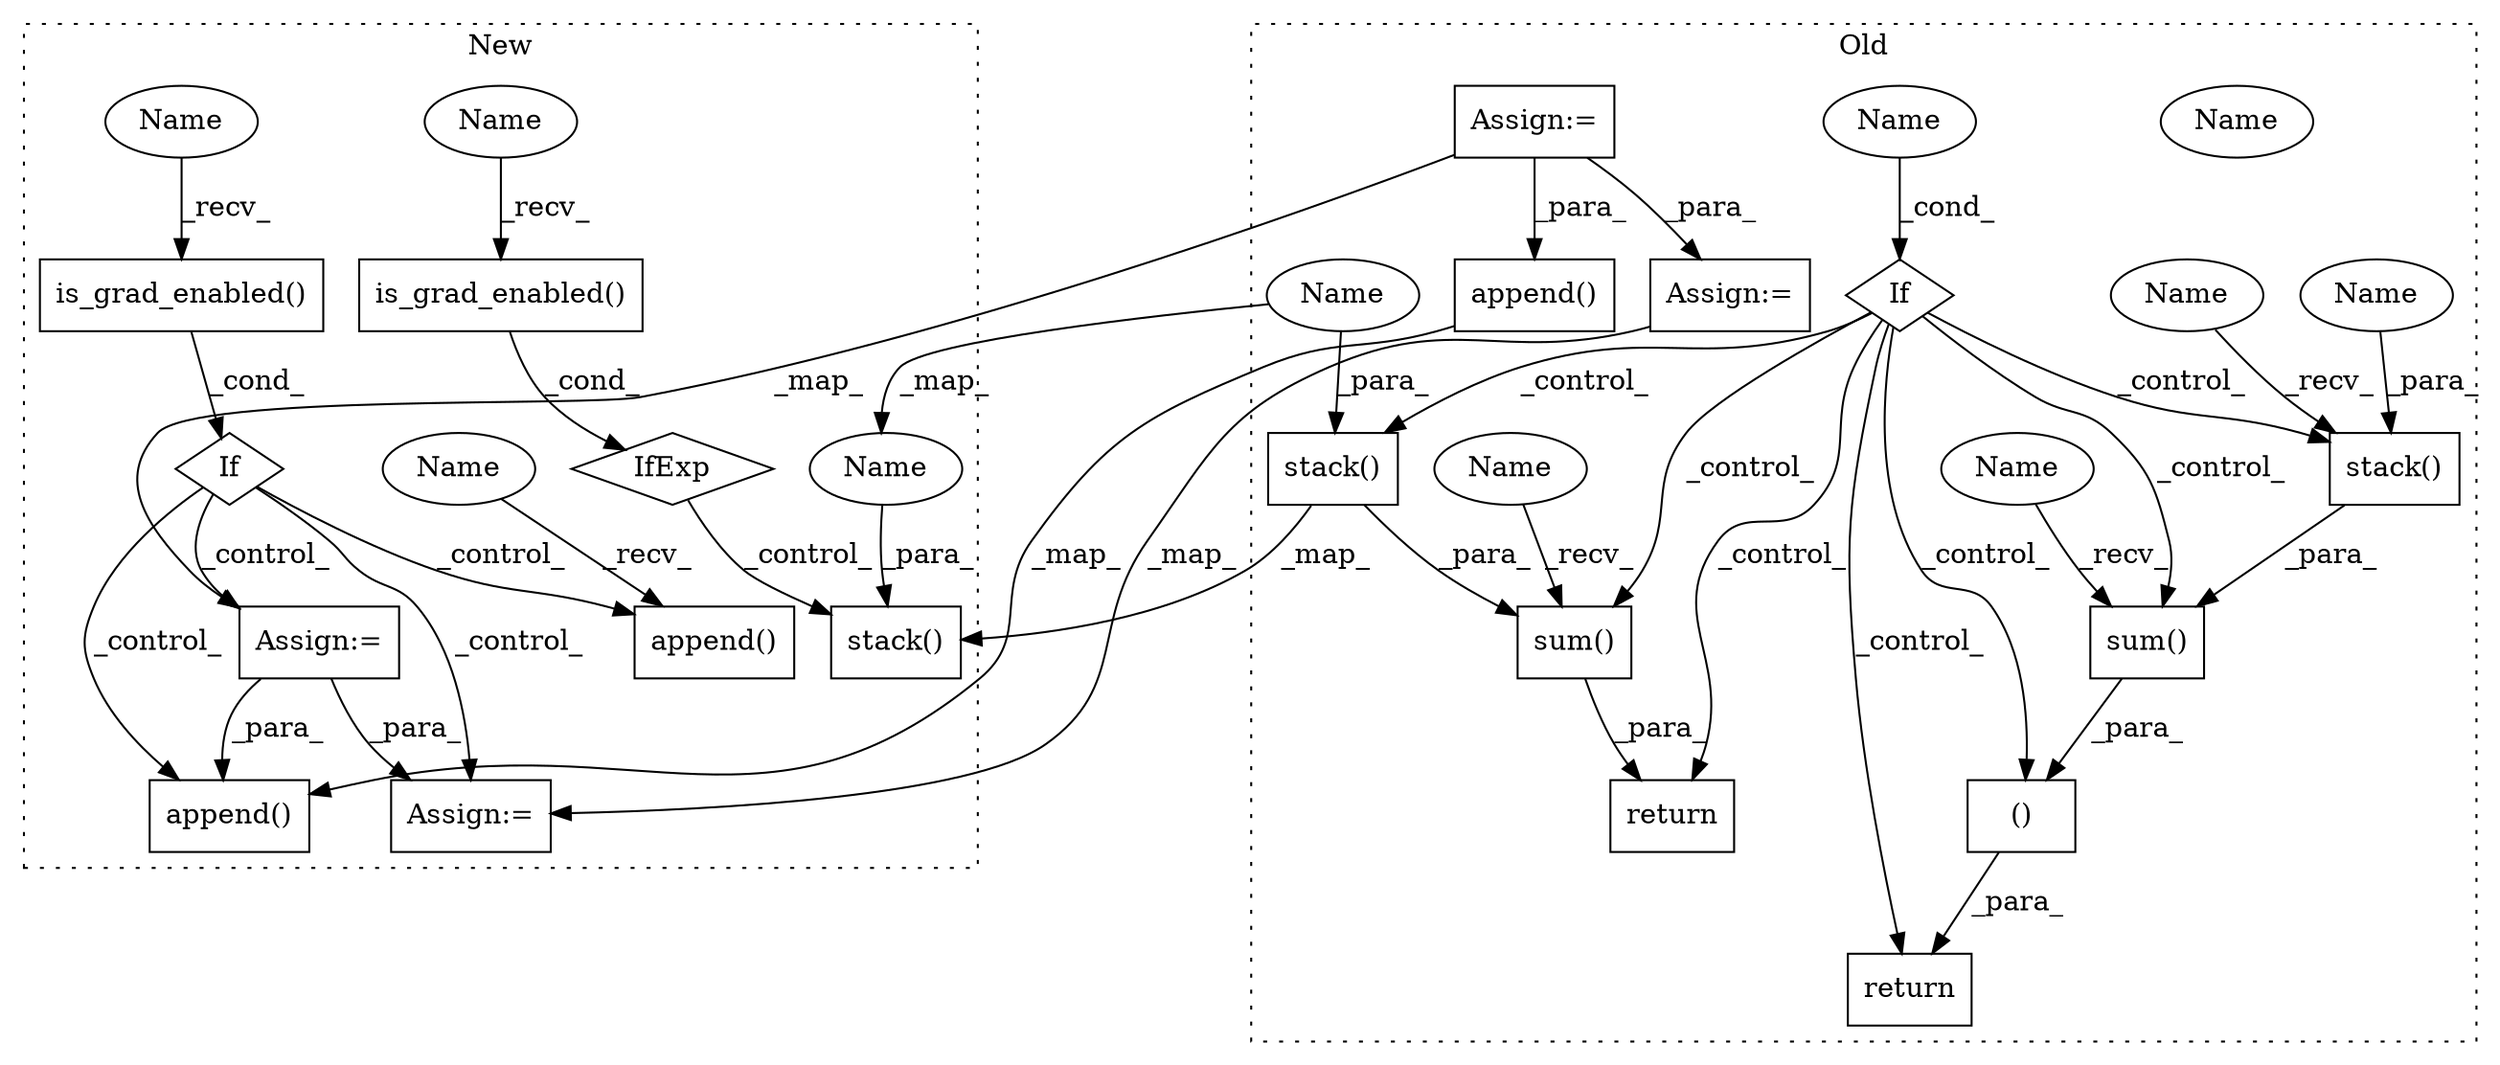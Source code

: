digraph G {
subgraph cluster0 {
1 [label="stack()" a="75" s="1803,1817" l="12,1" shape="box"];
3 [label="()" a="54" s="1819" l="14" shape="box"];
4 [label="If" a="96" s="1762" l="3" shape="diamond"];
5 [label="stack()" a="75" s="1877,1891" l="12,1" shape="box"];
11 [label="Name" a="87" s="1765" l="7" shape="ellipse"];
12 [label="sum()" a="75" s="1867,1892" l="10,1" shape="box"];
13 [label="return" a="93" s="1860" l="7" shape="box"];
14 [label="sum()" a="75" s="1793,1818" l="10,1" shape="box"];
15 [label="return" a="93" s="1786" l="7" shape="box"];
16 [label="append()" a="75" s="1679,1690" l="10,1" shape="box"];
18 [label="Assign:=" a="68" s="1465" l="3" shape="box"];
20 [label="Assign:=" a="68" s="1650" l="4" shape="box"];
22 [label="Name" a="87" s="1803" l="5" shape="ellipse"];
23 [label="Name" a="87" s="1793" l="5" shape="ellipse"];
24 [label="Name" a="87" s="1867" l="5" shape="ellipse"];
25 [label="Name" a="87" s="1765" l="7" shape="ellipse"];
28 [label="Name" a="87" s="1815" l="2" shape="ellipse"];
29 [label="Name" a="87" s="1889" l="2" shape="ellipse"];
label = "Old";
style="dotted";
}
subgraph cluster1 {
2 [label="IfExp" a="51" s="1926,1953" l="4,6" shape="diamond"];
6 [label="stack()" a="75" s="1911,1925" l="12,1" shape="box"];
7 [label="is_grad_enabled()" a="75" s="1930" l="23" shape="box"];
8 [label="is_grad_enabled()" a="75" s="1467" l="23" shape="box"];
9 [label="If" a="96" s="1464" l="3" shape="diamond"];
10 [label="append()" a="75" s="1790,1801" l="10,1" shape="box"];
17 [label="append()" a="75" s="1743,1754" l="10,1" shape="box"];
19 [label="Assign:=" a="68" s="1509" l="3" shape="box"];
21 [label="Assign:=" a="68" s="1710" l="4" shape="box"];
26 [label="Name" a="87" s="1930" l="5" shape="ellipse"];
27 [label="Name" a="87" s="1467" l="5" shape="ellipse"];
30 [label="Name" a="87" s="1923" l="2" shape="ellipse"];
31 [label="Name" a="87" s="1790" l="2" shape="ellipse"];
label = "New";
style="dotted";
}
1 -> 14 [label="_para_"];
2 -> 6 [label="_control_"];
3 -> 15 [label="_para_"];
4 -> 13 [label="_control_"];
4 -> 15 [label="_control_"];
4 -> 3 [label="_control_"];
4 -> 14 [label="_control_"];
4 -> 1 [label="_control_"];
4 -> 5 [label="_control_"];
4 -> 12 [label="_control_"];
5 -> 6 [label="_map_"];
5 -> 12 [label="_para_"];
7 -> 2 [label="_cond_"];
8 -> 9 [label="_cond_"];
9 -> 21 [label="_control_"];
9 -> 10 [label="_control_"];
9 -> 17 [label="_control_"];
9 -> 19 [label="_control_"];
12 -> 13 [label="_para_"];
14 -> 3 [label="_para_"];
16 -> 17 [label="_map_"];
18 -> 16 [label="_para_"];
18 -> 19 [label="_map_"];
18 -> 20 [label="_para_"];
19 -> 21 [label="_para_"];
19 -> 17 [label="_para_"];
20 -> 21 [label="_map_"];
22 -> 1 [label="_recv_"];
23 -> 14 [label="_recv_"];
24 -> 12 [label="_recv_"];
25 -> 4 [label="_cond_"];
26 -> 7 [label="_recv_"];
27 -> 8 [label="_recv_"];
28 -> 1 [label="_para_"];
29 -> 5 [label="_para_"];
29 -> 30 [label="_map_"];
30 -> 6 [label="_para_"];
31 -> 10 [label="_recv_"];
}